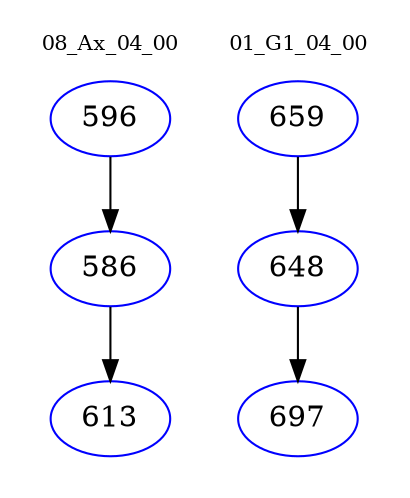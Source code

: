 digraph{
subgraph cluster_0 {
color = white
label = "08_Ax_04_00";
fontsize=10;
T0_596 [label="596", color="blue"]
T0_596 -> T0_586 [color="black"]
T0_586 [label="586", color="blue"]
T0_586 -> T0_613 [color="black"]
T0_613 [label="613", color="blue"]
}
subgraph cluster_1 {
color = white
label = "01_G1_04_00";
fontsize=10;
T1_659 [label="659", color="blue"]
T1_659 -> T1_648 [color="black"]
T1_648 [label="648", color="blue"]
T1_648 -> T1_697 [color="black"]
T1_697 [label="697", color="blue"]
}
}
